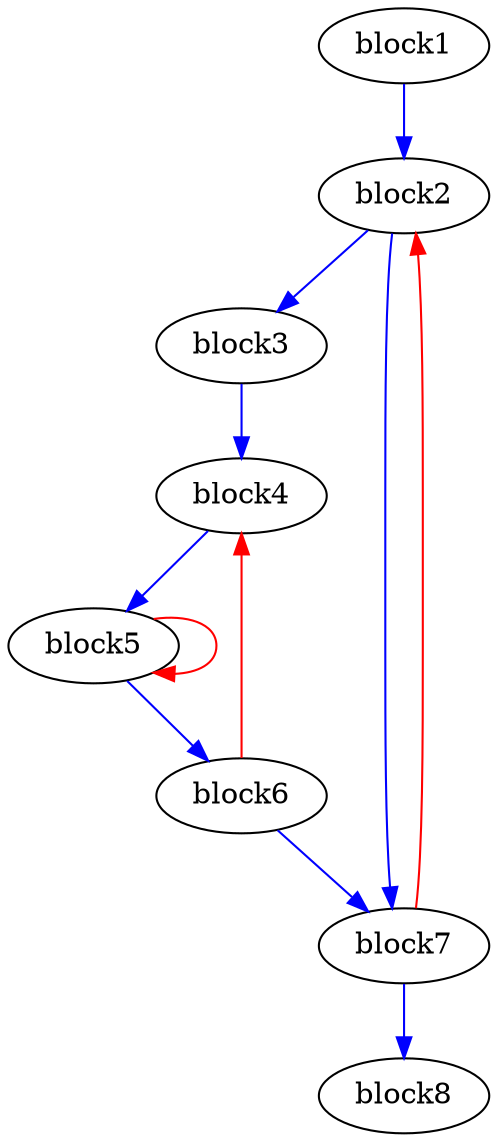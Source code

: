 Digraph G {
	splines=spline;
//DHLS version: 0.1.1" [shape = "none" pos = "20,20!"]
		"block1";
		"block2";
		"block3";
		"block4";
		"block5";
		"block6";
		"block7";
		"block8";
		"block1" -> "block2" [color = "blue", freq = 1];
		"block2" -> "block3" [color = "blue", freq = 14];
		"block2" -> "block7" [color = "blue", freq = 1];
		"block3" -> "block4" [color = "blue", freq = 14];
		"block4" -> "block5" [color = "blue", freq = 105];
		"block5" -> "block5" [color = "red", freq = 1470];
		"block5" -> "block6" [color = "blue", freq = 105];
		"block6" -> "block4" [color = "red", freq = 91];
		"block6" -> "block7" [color = "blue", freq = 14];
		"block7" -> "block2" [color = "red", freq = 14];
		"block7" -> "block8" [color = "blue", freq = 1];
}
